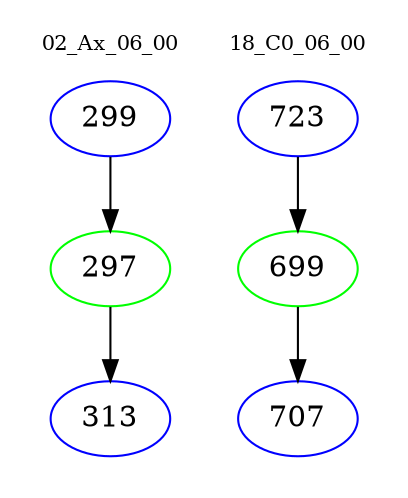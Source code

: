 digraph{
subgraph cluster_0 {
color = white
label = "02_Ax_06_00";
fontsize=10;
T0_299 [label="299", color="blue"]
T0_299 -> T0_297 [color="black"]
T0_297 [label="297", color="green"]
T0_297 -> T0_313 [color="black"]
T0_313 [label="313", color="blue"]
}
subgraph cluster_1 {
color = white
label = "18_C0_06_00";
fontsize=10;
T1_723 [label="723", color="blue"]
T1_723 -> T1_699 [color="black"]
T1_699 [label="699", color="green"]
T1_699 -> T1_707 [color="black"]
T1_707 [label="707", color="blue"]
}
}
